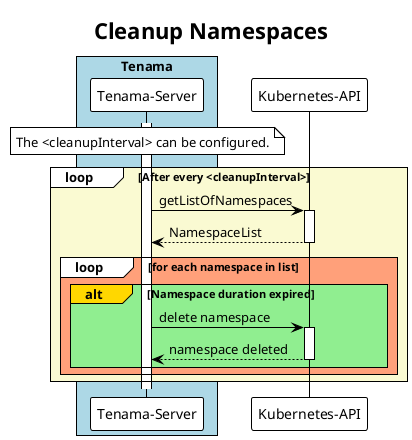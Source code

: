 @startuml Tenama-Sequence-Diagram
title Cleanup Namespaces
!theme plain
box "Tenama" #LightBlue
participant "Tenama-Server" as TS
end box
participant "Kubernetes-API" as KA

note over TS: The <cleanupInterval> can be configured.
loop #LightGoldenRodYellow After every <cleanupInterval>
    activate TS
    TS -> KA: getListOfNamespaces
    activate KA
    return NamespaceList
    loop #LightSalmon for each namespace in list
        alt#Gold #LightGreen Namespace duration expired
        TS -> KA: delete namespace
        activate KA
        return namespace deleted
        end
    end
end
@enduml